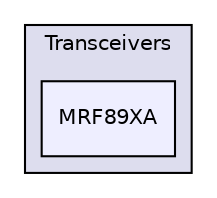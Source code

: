 digraph "C:/Users/mainuser/Desktop/School/SeniorProject/EthKitTCP/Microchip/Transceivers/MRF89XA" {
  compound=true
  node [ fontsize="10", fontname="Helvetica"];
  edge [ labelfontsize="10", labelfontname="Helvetica"];
  subgraph clusterdir_f94704b0c700fae51da8cc6820210421 {
    graph [ bgcolor="#ddddee", pencolor="black", label="Transceivers" fontname="Helvetica", fontsize="10", URL="dir_f94704b0c700fae51da8cc6820210421.html"]
  dir_1b7e209b394fd000ca82d798502155e7 [shape=box, label="MRF89XA", style="filled", fillcolor="#eeeeff", pencolor="black", URL="dir_1b7e209b394fd000ca82d798502155e7.html"];
  }
}
